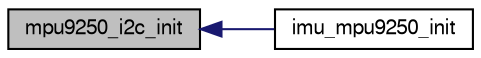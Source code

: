 digraph "mpu9250_i2c_init"
{
  edge [fontname="FreeSans",fontsize="10",labelfontname="FreeSans",labelfontsize="10"];
  node [fontname="FreeSans",fontsize="10",shape=record];
  rankdir="LR";
  Node1 [label="mpu9250_i2c_init",height=0.2,width=0.4,color="black", fillcolor="grey75", style="filled", fontcolor="black"];
  Node1 -> Node2 [dir="back",color="midnightblue",fontsize="10",style="solid",fontname="FreeSans"];
  Node2 [label="imu_mpu9250_init",height=0.2,width=0.4,color="black", fillcolor="white", style="filled",URL="$imu__mpu9250__spi_8h.html#a9a9bb6c468d388d1688b2b35e94633d3"];
}
